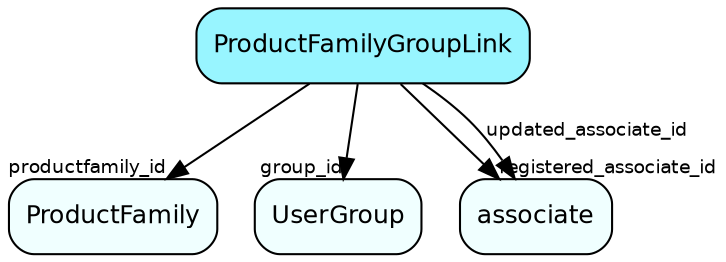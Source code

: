 digraph ProductFamilyGroupLink  {
node [shape = box style="rounded, filled" fontname = "Helvetica" fontsize = "12" ]
edge [fontname = "Helvetica" fontsize = "9"]

ProductFamilyGroupLink[fillcolor = "cadetblue1"]
ProductFamily[fillcolor = "azure1"]
UserGroup[fillcolor = "azure1"]
associate[fillcolor = "azure1"]
ProductFamilyGroupLink -> ProductFamily [headlabel = "productfamily_id"]
ProductFamilyGroupLink -> UserGroup [headlabel = "group_id"]
ProductFamilyGroupLink -> associate [headlabel = "registered_associate_id"]
ProductFamilyGroupLink -> associate [label = "updated_associate_id"]
}
